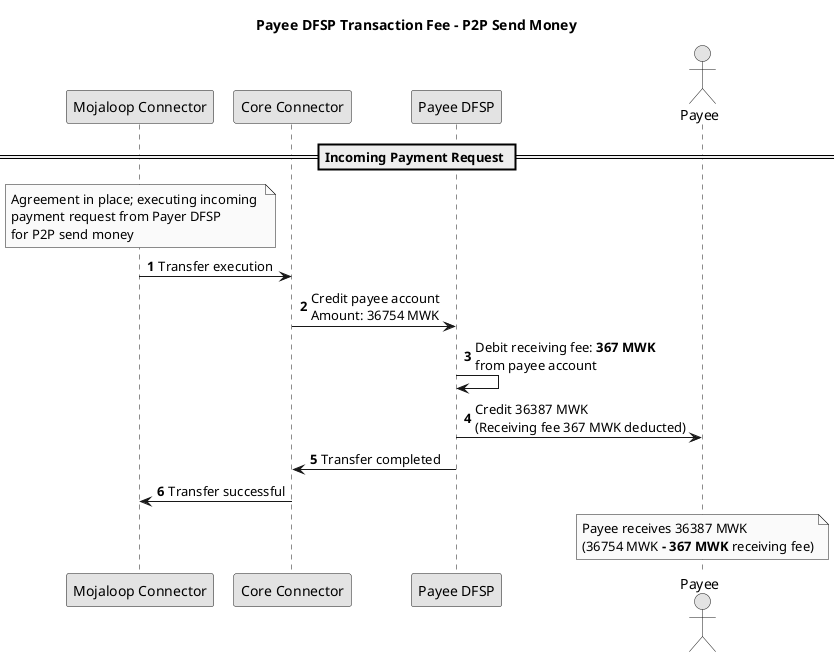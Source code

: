 @startuml PayeeDFSP_P2P_Fees - transfer
title Payee DFSP Transaction Fee - P2P Send Money
skinparam monochrome true
autonumber

participant "Mojaloop Connector" as MC
participant "Core Connector" as CC
participant "Payee DFSP" as PayeeFSP
actor "Payee" as Payee

== Incoming Payment Request ==
note over MC: Agreement in place; executing incoming \npayment request from Payer DFSP\nfor P2P send money

MC -> CC: Transfer execution
CC -> PayeeFSP: Credit payee account\nAmount: 36754 MWK

PayeeFSP -> PayeeFSP: Debit receiving fee: **367 MWK**\nfrom payee account

PayeeFSP -> Payee: Credit 36387 MWK\n(Receiving fee 367 MWK deducted)

PayeeFSP -> CC: Transfer completed
CC -> MC: Transfer successful

note over Payee: Payee receives 36387 MWK\n(36754 MWK **- 367 MWK** receiving fee)

@enduml
